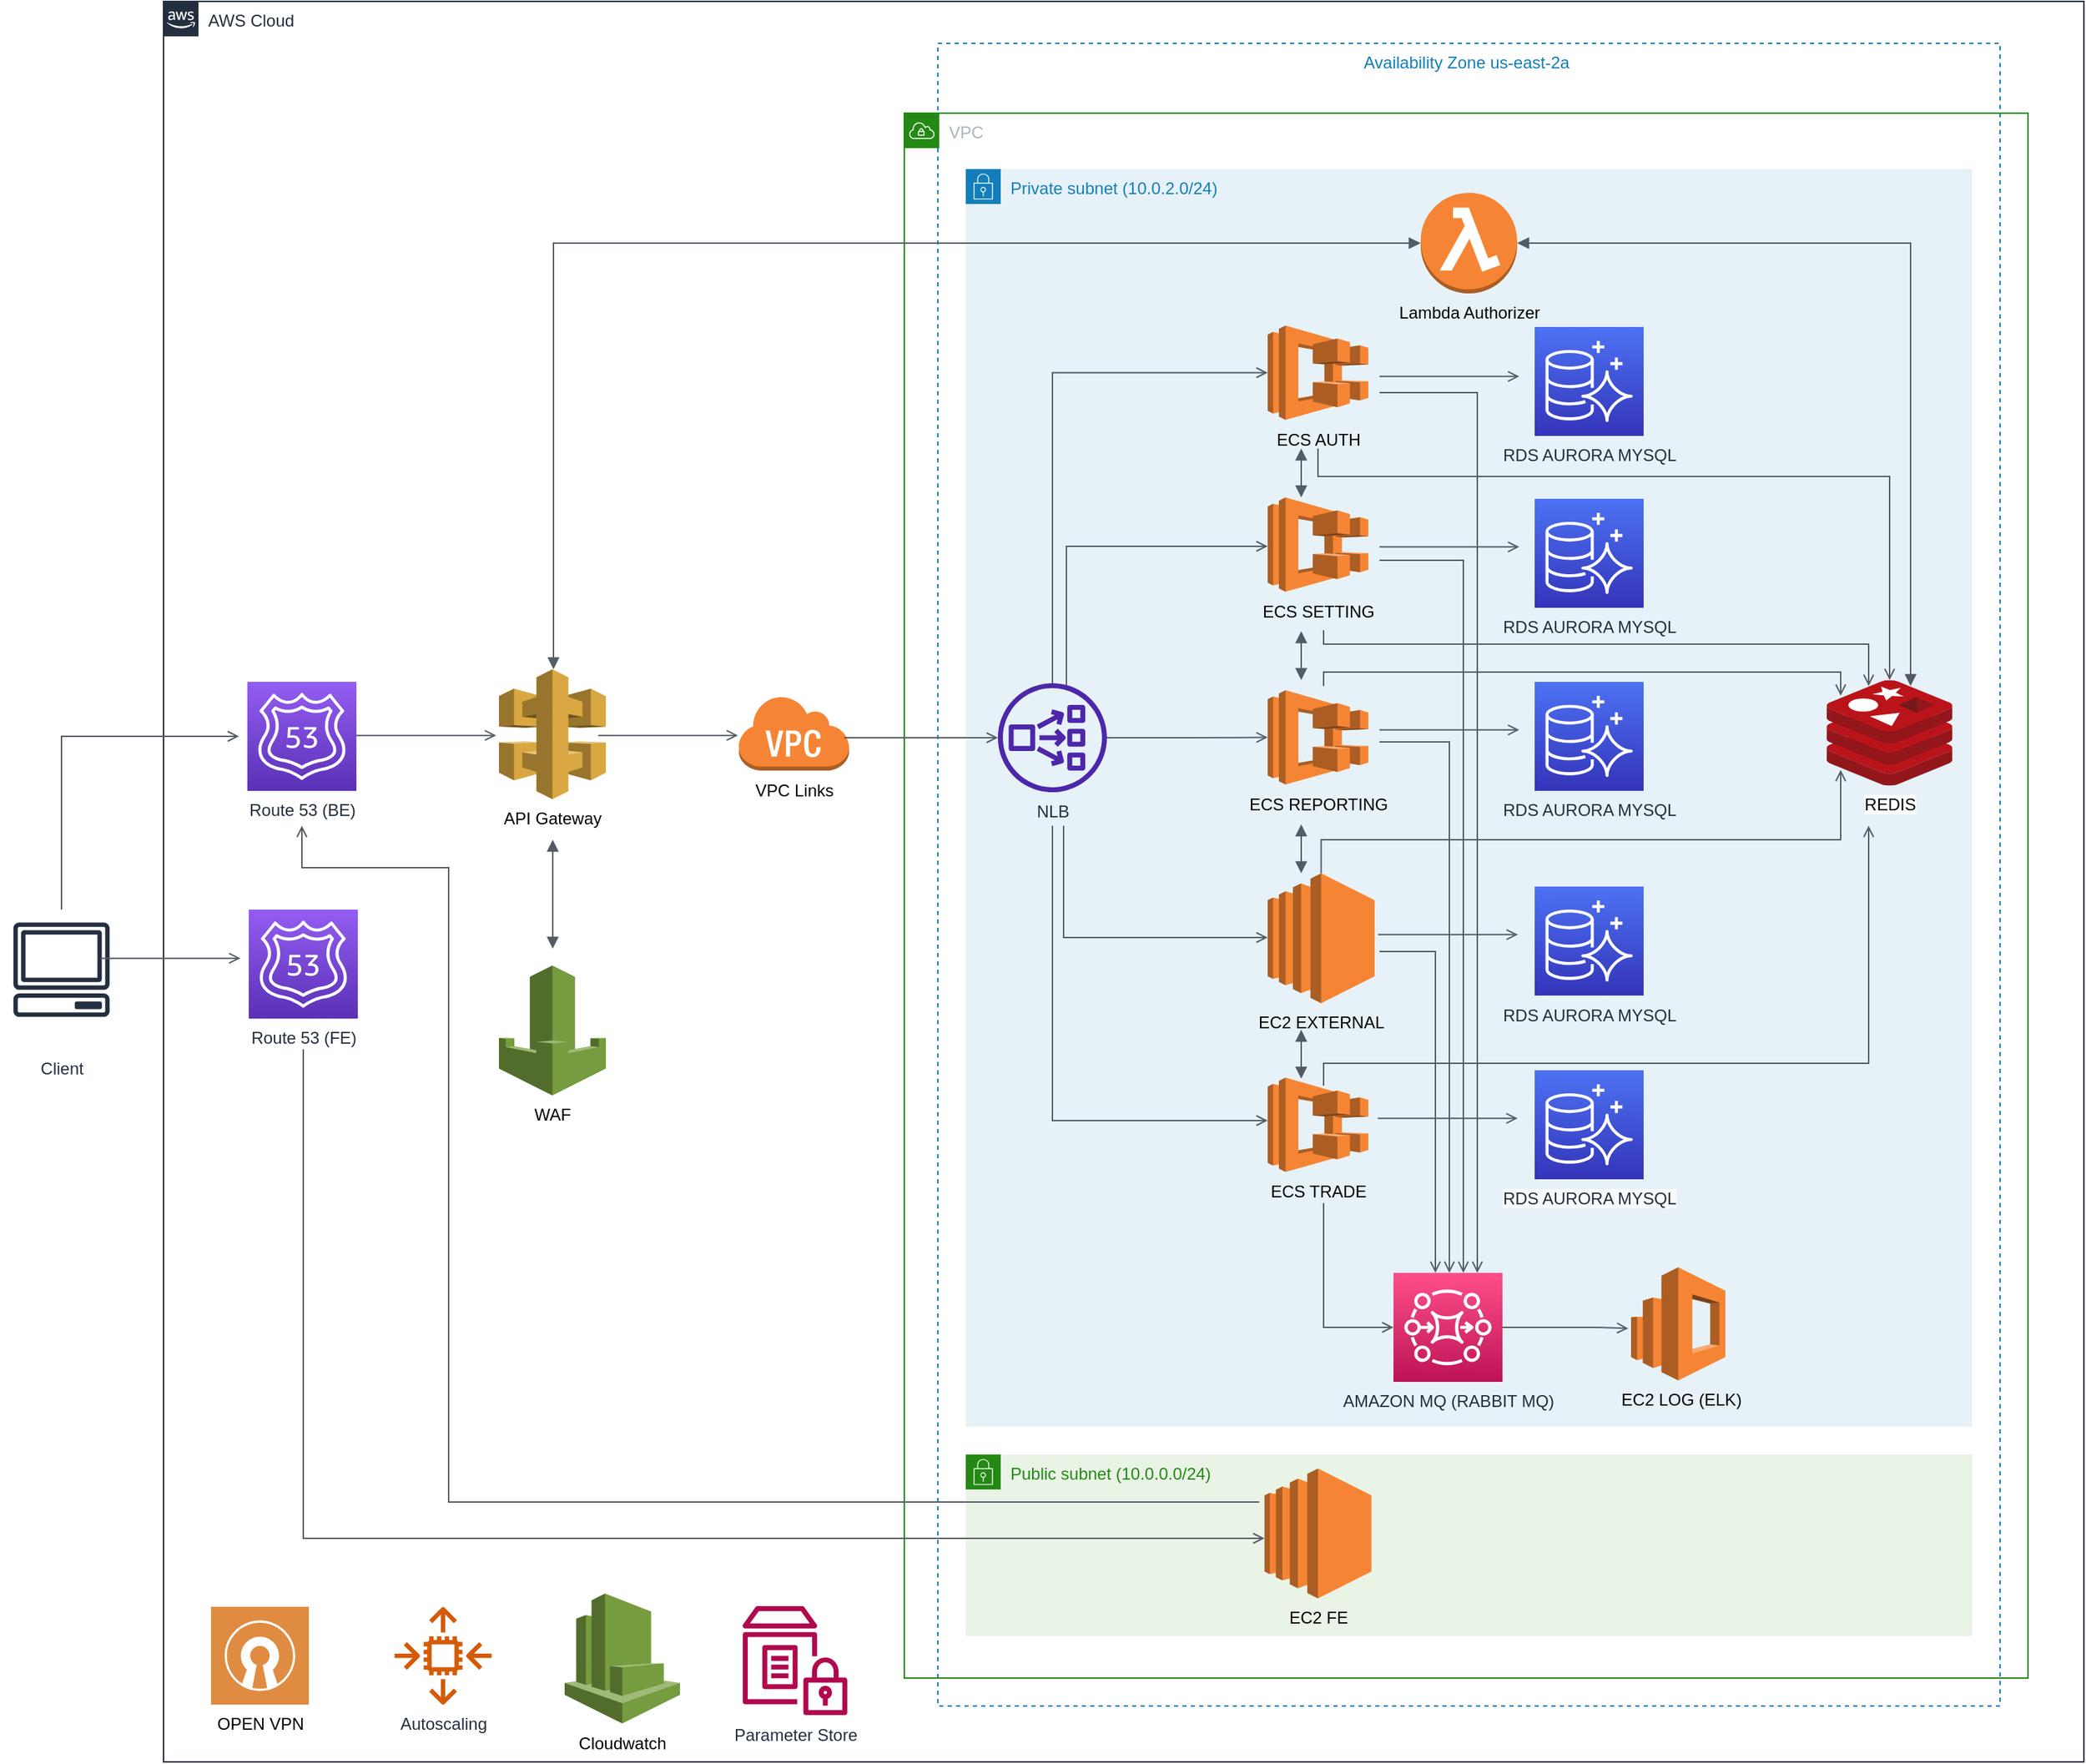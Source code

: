 <mxfile version="17.2.1" type="github">
  <diagram id="Ht1M8jgEwFfnCIfOTk4-" name="Page-1">
    <mxGraphModel dx="2156" dy="3870" grid="1" gridSize="10" guides="1" tooltips="1" connect="1" arrows="1" fold="1" page="1" pageScale="1" pageWidth="1169" pageHeight="827" math="0" shadow="0">
      <root>
        <mxCell id="0" />
        <mxCell id="1" parent="0" />
        <mxCell id="T25cMP_ZBBUylLUlMcw5-6" value="Availability Zone us-east-2a " style="fillColor=none;strokeColor=#147EBA;dashed=1;verticalAlign=top;fontStyle=0;fontColor=#147EBA;" parent="1" vertex="1">
          <mxGeometry x="1040" y="-2210" width="760" height="1190" as="geometry" />
        </mxCell>
        <mxCell id="1lzPC_dZs-HEh0alfxvO-8" value="&lt;br&gt;Client" style="sketch=0;outlineConnect=0;fontColor=#232F3E;gradientColor=none;strokeColor=#232F3E;fillColor=#ffffff;dashed=0;verticalLabelPosition=bottom;verticalAlign=top;align=center;html=1;fontSize=12;fontStyle=0;aspect=fixed;shape=mxgraph.aws4.resourceIcon;resIcon=mxgraph.aws4.client;" parent="1" vertex="1">
          <mxGeometry x="370" y="-1590" width="86" height="86" as="geometry" />
        </mxCell>
        <mxCell id="T25cMP_ZBBUylLUlMcw5-4" value="Public subnet (10.0.0.0/24)" style="points=[[0,0],[0.25,0],[0.5,0],[0.75,0],[1,0],[1,0.25],[1,0.5],[1,0.75],[1,1],[0.75,1],[0.5,1],[0.25,1],[0,1],[0,0.75],[0,0.5],[0,0.25]];outlineConnect=0;gradientColor=none;html=1;whiteSpace=wrap;fontSize=12;fontStyle=0;container=1;pointerEvents=0;collapsible=0;recursiveResize=0;shape=mxgraph.aws4.group;grIcon=mxgraph.aws4.group_security_group;grStroke=0;strokeColor=#248814;fillColor=#E9F3E6;verticalAlign=top;align=left;spacingLeft=30;fontColor=#248814;dashed=0;" parent="1" vertex="1">
          <mxGeometry x="1060" y="-1200" width="720" height="130" as="geometry" />
        </mxCell>
        <mxCell id="T25cMP_ZBBUylLUlMcw5-2" value="Private subnet (10.0.2.0/24)&amp;nbsp;" style="points=[[0,0],[0.25,0],[0.5,0],[0.75,0],[1,0],[1,0.25],[1,0.5],[1,0.75],[1,1],[0.75,1],[0.5,1],[0.25,1],[0,1],[0,0.75],[0,0.5],[0,0.25]];outlineConnect=0;gradientColor=none;html=1;whiteSpace=wrap;fontSize=12;fontStyle=0;container=1;pointerEvents=0;collapsible=0;recursiveResize=0;shape=mxgraph.aws4.group;grIcon=mxgraph.aws4.group_security_group;grStroke=0;strokeColor=#147EBA;fillColor=#E6F2F8;verticalAlign=top;align=left;spacingLeft=30;fontColor=#147EBA;dashed=0;" parent="1" vertex="1">
          <mxGeometry x="1060" y="-2120" width="720" height="900" as="geometry" />
        </mxCell>
        <mxCell id="fSQmG20cPZc-qUC-EQhL-11" value="VPC" style="points=[[0,0],[0.25,0],[0.5,0],[0.75,0],[1,0],[1,0.25],[1,0.5],[1,0.75],[1,1],[0.75,1],[0.5,1],[0.25,1],[0,1],[0,0.75],[0,0.5],[0,0.25]];outlineConnect=0;gradientColor=none;html=1;whiteSpace=wrap;fontSize=12;fontStyle=0;container=1;pointerEvents=0;collapsible=0;recursiveResize=0;shape=mxgraph.aws4.group;grIcon=mxgraph.aws4.group_vpc;strokeColor=#248814;fillColor=none;verticalAlign=top;align=left;spacingLeft=30;fontColor=#AAB7B8;dashed=0;" parent="1" vertex="1">
          <mxGeometry x="1016" y="-2160" width="804" height="1120" as="geometry" />
        </mxCell>
        <mxCell id="UEzPUAAOIrF-is8g5C7q-175" value="AWS Cloud" style="points=[[0,0],[0.25,0],[0.5,0],[0.75,0],[1,0],[1,0.25],[1,0.5],[1,0.75],[1,1],[0.75,1],[0.5,1],[0.25,1],[0,1],[0,0.75],[0,0.5],[0,0.25]];outlineConnect=0;gradientColor=none;html=1;whiteSpace=wrap;fontSize=12;fontStyle=0;shape=mxgraph.aws4.group;grIcon=mxgraph.aws4.group_aws_cloud_alt;strokeColor=#232F3E;fillColor=none;verticalAlign=top;align=left;spacingLeft=30;fontColor=#232F3E;dashed=0;labelBackgroundColor=#ffffff;container=0;pointerEvents=0;collapsible=0;recursiveResize=0;" parent="1" vertex="1">
          <mxGeometry x="486" y="-2240" width="1374" height="1260" as="geometry" />
        </mxCell>
        <mxCell id="PVY1I_6OClCvtc3Lmpgo-8" value="Route 53 (BE)" style="sketch=0;points=[[0,0,0],[0.25,0,0],[0.5,0,0],[0.75,0,0],[1,0,0],[0,1,0],[0.25,1,0],[0.5,1,0],[0.75,1,0],[1,1,0],[0,0.25,0],[0,0.5,0],[0,0.75,0],[1,0.25,0],[1,0.5,0],[1,0.75,0]];outlineConnect=0;fontColor=#232F3E;gradientColor=#945DF2;gradientDirection=north;fillColor=#5A30B5;strokeColor=#ffffff;dashed=0;verticalLabelPosition=bottom;verticalAlign=top;align=center;html=1;fontSize=12;fontStyle=0;aspect=fixed;shape=mxgraph.aws4.resourceIcon;resIcon=mxgraph.aws4.route_53;" parent="1" vertex="1">
          <mxGeometry x="546" y="-1753" width="78" height="78" as="geometry" />
        </mxCell>
        <mxCell id="PVY1I_6OClCvtc3Lmpgo-9" value="" style="edgeStyle=orthogonalEdgeStyle;html=1;endArrow=open;elbow=vertical;startArrow=none;endFill=0;strokeColor=#545B64;rounded=0;" parent="1" edge="1">
          <mxGeometry width="100" relative="1" as="geometry">
            <mxPoint x="624" y="-1714.67" as="sourcePoint" />
            <mxPoint x="724" y="-1714.67" as="targetPoint" />
          </mxGeometry>
        </mxCell>
        <mxCell id="PVY1I_6OClCvtc3Lmpgo-10" value="API Gateway" style="outlineConnect=0;dashed=0;verticalLabelPosition=bottom;verticalAlign=top;align=center;html=1;shape=mxgraph.aws3.api_gateway;fillColor=#D9A741;gradientColor=none;" parent="1" vertex="1">
          <mxGeometry x="726" y="-1762" width="76.5" height="93" as="geometry" />
        </mxCell>
        <mxCell id="PVY1I_6OClCvtc3Lmpgo-11" value="Lambda Authorizer" style="outlineConnect=0;dashed=0;verticalLabelPosition=bottom;verticalAlign=top;align=center;html=1;shape=mxgraph.aws3.lambda_function;fillColor=#F58534;gradientColor=none;" parent="1" vertex="1">
          <mxGeometry x="1385.5" y="-2103" width="69" height="72" as="geometry" />
        </mxCell>
        <mxCell id="PVY1I_6OClCvtc3Lmpgo-12" value="VPC Links" style="outlineConnect=0;dashed=0;verticalLabelPosition=bottom;verticalAlign=top;align=center;html=1;shape=mxgraph.aws3.virtual_private_cloud;fillColor=#F58534;gradientColor=none;" parent="1" vertex="1">
          <mxGeometry x="897" y="-1743.5" width="79.5" height="54" as="geometry" />
        </mxCell>
        <mxCell id="PVY1I_6OClCvtc3Lmpgo-13" value="" style="edgeStyle=orthogonalEdgeStyle;html=1;endArrow=open;elbow=vertical;startArrow=none;endFill=0;strokeColor=#545B64;rounded=0;" parent="1" edge="1">
          <mxGeometry width="100" relative="1" as="geometry">
            <mxPoint x="797" y="-1714.67" as="sourcePoint" />
            <mxPoint x="897" y="-1714.67" as="targetPoint" />
          </mxGeometry>
        </mxCell>
        <mxCell id="PVY1I_6OClCvtc3Lmpgo-16" value="ECS AUTH" style="outlineConnect=0;dashed=0;verticalLabelPosition=bottom;verticalAlign=top;align=center;html=1;shape=mxgraph.aws3.ecs;fillColor=#F58534;gradientColor=none;" parent="1" vertex="1">
          <mxGeometry x="1276" y="-2008" width="72" height="67.5" as="geometry" />
        </mxCell>
        <mxCell id="PVY1I_6OClCvtc3Lmpgo-20" value="" style="edgeStyle=orthogonalEdgeStyle;html=1;endArrow=block;elbow=vertical;startArrow=block;startFill=1;endFill=1;strokeColor=#545B64;rounded=0;" parent="1" target="PVY1I_6OClCvtc3Lmpgo-11" edge="1">
          <mxGeometry width="100" relative="1" as="geometry">
            <mxPoint x="765" y="-1762" as="sourcePoint" />
            <mxPoint x="765" y="-1840" as="targetPoint" />
            <Array as="points">
              <mxPoint x="765" y="-2067" />
            </Array>
          </mxGeometry>
        </mxCell>
        <mxCell id="PVY1I_6OClCvtc3Lmpgo-22" value="EC2 EXTERNAL" style="outlineConnect=0;dashed=0;verticalLabelPosition=bottom;verticalAlign=top;align=center;html=1;shape=mxgraph.aws3.ec2;fillColor=#F58534;gradientColor=none;" parent="1" vertex="1">
          <mxGeometry x="1276" y="-1616" width="76.5" height="93" as="geometry" />
        </mxCell>
        <mxCell id="PVY1I_6OClCvtc3Lmpgo-23" value="ECS TRADE" style="outlineConnect=0;dashed=0;verticalLabelPosition=bottom;verticalAlign=top;align=center;html=1;shape=mxgraph.aws3.ecs;fillColor=#F58534;gradientColor=none;" parent="1" vertex="1">
          <mxGeometry x="1276" y="-1469.75" width="72" height="67.5" as="geometry" />
        </mxCell>
        <mxCell id="PVY1I_6OClCvtc3Lmpgo-24" value="ECS SETTING" style="outlineConnect=0;dashed=0;verticalLabelPosition=bottom;verticalAlign=top;align=center;html=1;shape=mxgraph.aws3.ecs;fillColor=#F58534;gradientColor=none;" parent="1" vertex="1">
          <mxGeometry x="1276" y="-1885" width="72" height="67.5" as="geometry" />
        </mxCell>
        <mxCell id="PVY1I_6OClCvtc3Lmpgo-25" value="ECS REPORTING" style="outlineConnect=0;dashed=0;verticalLabelPosition=bottom;verticalAlign=top;align=center;html=1;shape=mxgraph.aws3.ecs;fillColor=#F58534;gradientColor=none;" parent="1" vertex="1">
          <mxGeometry x="1276" y="-1747" width="72" height="67.5" as="geometry" />
        </mxCell>
        <mxCell id="PVY1I_6OClCvtc3Lmpgo-28" value="NLB" style="sketch=0;outlineConnect=0;fontColor=#232F3E;gradientColor=none;fillColor=#4D27AA;strokeColor=none;dashed=0;verticalLabelPosition=bottom;verticalAlign=top;align=center;html=1;fontSize=12;fontStyle=0;aspect=fixed;pointerEvents=1;shape=mxgraph.aws4.network_load_balancer;" parent="1" vertex="1">
          <mxGeometry x="1083" y="-1752" width="78" height="78" as="geometry" />
        </mxCell>
        <mxCell id="PVY1I_6OClCvtc3Lmpgo-33" value="" style="edgeStyle=orthogonalEdgeStyle;html=1;endArrow=open;elbow=vertical;startArrow=none;endFill=0;strokeColor=#545B64;rounded=0;" parent="1" target="PVY1I_6OClCvtc3Lmpgo-28" edge="1">
          <mxGeometry width="100" relative="1" as="geometry">
            <mxPoint x="973" y="-1713" as="sourcePoint" />
            <mxPoint x="1093.0" y="-1918" as="targetPoint" />
            <Array as="points">
              <mxPoint x="973" y="-1713" />
            </Array>
          </mxGeometry>
        </mxCell>
        <mxCell id="PVY1I_6OClCvtc3Lmpgo-37" value="RDS AURORA MYSQL" style="sketch=0;points=[[0,0,0],[0.25,0,0],[0.5,0,0],[0.75,0,0],[1,0,0],[0,1,0],[0.25,1,0],[0.5,1,0],[0.75,1,0],[1,1,0],[0,0.25,0],[0,0.5,0],[0,0.75,0],[1,0.25,0],[1,0.5,0],[1,0.75,0]];outlineConnect=0;fontColor=#232F3E;gradientColor=#4D72F3;gradientDirection=north;fillColor=#3334B9;strokeColor=#ffffff;dashed=0;verticalLabelPosition=bottom;verticalAlign=top;align=center;html=1;fontSize=12;fontStyle=0;aspect=fixed;shape=mxgraph.aws4.resourceIcon;resIcon=mxgraph.aws4.aurora;" parent="1" vertex="1">
          <mxGeometry x="1467" y="-2007" width="78" height="78" as="geometry" />
        </mxCell>
        <mxCell id="PVY1I_6OClCvtc3Lmpgo-38" value="RDS AURORA MYSQL" style="sketch=0;points=[[0,0,0],[0.25,0,0],[0.5,0,0],[0.75,0,0],[1,0,0],[0,1,0],[0.25,1,0],[0.5,1,0],[0.75,1,0],[1,1,0],[0,0.25,0],[0,0.5,0],[0,0.75,0],[1,0.25,0],[1,0.5,0],[1,0.75,0]];outlineConnect=0;fontColor=#232F3E;gradientColor=#4D72F3;gradientDirection=north;fillColor=#3334B9;strokeColor=#ffffff;dashed=0;verticalLabelPosition=bottom;verticalAlign=top;align=center;html=1;fontSize=12;fontStyle=0;aspect=fixed;shape=mxgraph.aws4.resourceIcon;resIcon=mxgraph.aws4.aurora;" parent="1" vertex="1">
          <mxGeometry x="1467" y="-1753" width="78" height="78" as="geometry" />
        </mxCell>
        <mxCell id="PVY1I_6OClCvtc3Lmpgo-39" value="RDS AURORA MYSQL" style="sketch=0;points=[[0,0,0],[0.25,0,0],[0.5,0,0],[0.75,0,0],[1,0,0],[0,1,0],[0.25,1,0],[0.5,1,0],[0.75,1,0],[1,1,0],[0,0.25,0],[0,0.5,0],[0,0.75,0],[1,0.25,0],[1,0.5,0],[1,0.75,0]];outlineConnect=0;fontColor=#232F3E;gradientColor=#4D72F3;gradientDirection=north;fillColor=#3334B9;strokeColor=#ffffff;dashed=0;verticalLabelPosition=bottom;verticalAlign=top;align=center;html=1;fontSize=12;fontStyle=0;aspect=fixed;shape=mxgraph.aws4.resourceIcon;resIcon=mxgraph.aws4.aurora;" parent="1" vertex="1">
          <mxGeometry x="1467" y="-1884" width="78" height="78" as="geometry" />
        </mxCell>
        <mxCell id="PVY1I_6OClCvtc3Lmpgo-40" value="&lt;meta charset=&quot;utf-8&quot;&gt;&lt;span style=&quot;color: rgb(35, 47, 62); font-family: helvetica; font-size: 12px; font-style: normal; font-weight: 400; letter-spacing: normal; text-align: center; text-indent: 0px; text-transform: none; word-spacing: 0px; background-color: rgb(248, 249, 250); display: inline; float: none;&quot;&gt;RDS AURORA MYSQL&lt;/span&gt;" style="sketch=0;points=[[0,0,0],[0.25,0,0],[0.5,0,0],[0.75,0,0],[1,0,0],[0,1,0],[0.25,1,0],[0.5,1,0],[0.75,1,0],[1,1,0],[0,0.25,0],[0,0.5,0],[0,0.75,0],[1,0.25,0],[1,0.5,0],[1,0.75,0]];outlineConnect=0;fontColor=#232F3E;gradientColor=#4D72F3;gradientDirection=north;fillColor=#3334B9;strokeColor=#ffffff;dashed=0;verticalLabelPosition=bottom;verticalAlign=top;align=center;html=1;fontSize=12;fontStyle=0;aspect=fixed;shape=mxgraph.aws4.resourceIcon;resIcon=mxgraph.aws4.aurora;" parent="1" vertex="1">
          <mxGeometry x="1467" y="-1475" width="78" height="78" as="geometry" />
        </mxCell>
        <mxCell id="PVY1I_6OClCvtc3Lmpgo-41" value="RDS AURORA MYSQL" style="sketch=0;points=[[0,0,0],[0.25,0,0],[0.5,0,0],[0.75,0,0],[1,0,0],[0,1,0],[0.25,1,0],[0.5,1,0],[0.75,1,0],[1,1,0],[0,0.25,0],[0,0.5,0],[0,0.75,0],[1,0.25,0],[1,0.5,0],[1,0.75,0]];outlineConnect=0;fontColor=#232F3E;gradientColor=#4D72F3;gradientDirection=north;fillColor=#3334B9;strokeColor=#ffffff;dashed=0;verticalLabelPosition=bottom;verticalAlign=top;align=center;html=1;fontSize=12;fontStyle=0;aspect=fixed;shape=mxgraph.aws4.resourceIcon;resIcon=mxgraph.aws4.aurora;" parent="1" vertex="1">
          <mxGeometry x="1467" y="-1606.5" width="78" height="78" as="geometry" />
        </mxCell>
        <mxCell id="PVY1I_6OClCvtc3Lmpgo-47" value="" style="edgeStyle=orthogonalEdgeStyle;html=1;endArrow=open;elbow=vertical;startArrow=none;endFill=0;strokeColor=#545B64;rounded=0;" parent="1" source="PVY1I_6OClCvtc3Lmpgo-28" target="PVY1I_6OClCvtc3Lmpgo-25" edge="1">
          <mxGeometry width="100" relative="1" as="geometry">
            <mxPoint x="1176" y="-1714.71" as="sourcePoint" />
            <mxPoint x="1276" y="-1714.71" as="targetPoint" />
            <Array as="points" />
          </mxGeometry>
        </mxCell>
        <mxCell id="PVY1I_6OClCvtc3Lmpgo-48" value="" style="edgeStyle=orthogonalEdgeStyle;html=1;endArrow=open;elbow=vertical;startArrow=none;endFill=0;strokeColor=#545B64;rounded=0;" parent="1" target="PVY1I_6OClCvtc3Lmpgo-22" edge="1">
          <mxGeometry width="100" relative="1" as="geometry">
            <mxPoint x="1130" y="-1650" as="sourcePoint" />
            <mxPoint x="1270" y="-1570" as="targetPoint" />
            <Array as="points">
              <mxPoint x="1130" y="-1570" />
            </Array>
          </mxGeometry>
        </mxCell>
        <mxCell id="PVY1I_6OClCvtc3Lmpgo-49" value="" style="edgeStyle=orthogonalEdgeStyle;html=1;endArrow=open;elbow=vertical;startArrow=none;endFill=0;strokeColor=#545B64;rounded=0;" parent="1" edge="1">
          <mxGeometry width="100" relative="1" as="geometry">
            <mxPoint x="1122" y="-1650" as="sourcePoint" />
            <mxPoint x="1276" y="-1439" as="targetPoint" />
            <Array as="points">
              <mxPoint x="1122" y="-1439" />
            </Array>
          </mxGeometry>
        </mxCell>
        <mxCell id="PVY1I_6OClCvtc3Lmpgo-51" value="" style="edgeStyle=orthogonalEdgeStyle;html=1;endArrow=open;elbow=vertical;startArrow=none;endFill=0;strokeColor=#545B64;rounded=0;" parent="1" edge="1">
          <mxGeometry width="100" relative="1" as="geometry">
            <mxPoint x="1356" y="-1971.59" as="sourcePoint" />
            <mxPoint x="1456" y="-1971.59" as="targetPoint" />
          </mxGeometry>
        </mxCell>
        <mxCell id="PVY1I_6OClCvtc3Lmpgo-52" value="" style="edgeStyle=orthogonalEdgeStyle;html=1;endArrow=open;elbow=vertical;startArrow=none;endFill=0;strokeColor=#545B64;rounded=0;" parent="1" edge="1">
          <mxGeometry width="100" relative="1" as="geometry">
            <mxPoint x="1356" y="-1849.59" as="sourcePoint" />
            <mxPoint x="1456" y="-1849.59" as="targetPoint" />
          </mxGeometry>
        </mxCell>
        <mxCell id="PVY1I_6OClCvtc3Lmpgo-53" value="" style="edgeStyle=orthogonalEdgeStyle;html=1;endArrow=open;elbow=vertical;startArrow=none;endFill=0;strokeColor=#545B64;rounded=0;" parent="1" edge="1">
          <mxGeometry width="100" relative="1" as="geometry">
            <mxPoint x="1356" y="-1718.59" as="sourcePoint" />
            <mxPoint x="1456" y="-1718.59" as="targetPoint" />
          </mxGeometry>
        </mxCell>
        <mxCell id="PVY1I_6OClCvtc3Lmpgo-54" value="" style="edgeStyle=orthogonalEdgeStyle;html=1;endArrow=open;elbow=vertical;startArrow=none;endFill=0;strokeColor=#545B64;rounded=0;" parent="1" edge="1">
          <mxGeometry width="100" relative="1" as="geometry">
            <mxPoint x="1355" y="-1572.09" as="sourcePoint" />
            <mxPoint x="1455" y="-1572.09" as="targetPoint" />
          </mxGeometry>
        </mxCell>
        <mxCell id="PVY1I_6OClCvtc3Lmpgo-55" value="" style="edgeStyle=orthogonalEdgeStyle;html=1;endArrow=open;elbow=vertical;startArrow=none;endFill=0;strokeColor=#545B64;rounded=0;" parent="1" edge="1">
          <mxGeometry width="100" relative="1" as="geometry">
            <mxPoint x="1354.8" y="-1440.59" as="sourcePoint" />
            <mxPoint x="1454.8" y="-1440.59" as="targetPoint" />
          </mxGeometry>
        </mxCell>
        <mxCell id="PVY1I_6OClCvtc3Lmpgo-57" value="REDIS" style="sketch=0;aspect=fixed;html=1;points=[];align=center;image;fontSize=12;image=img/lib/mscae/Cache_Redis_Product.svg;" parent="1" vertex="1">
          <mxGeometry x="1676" y="-1754.25" width="89.88" height="75.5" as="geometry" />
        </mxCell>
        <mxCell id="PVY1I_6OClCvtc3Lmpgo-58" value="" style="edgeStyle=orthogonalEdgeStyle;html=1;endArrow=open;elbow=vertical;startArrow=none;endFill=0;strokeColor=#545B64;rounded=0;" parent="1" target="PVY1I_6OClCvtc3Lmpgo-57" edge="1">
          <mxGeometry width="100" relative="1" as="geometry">
            <mxPoint x="1312" y="-1920" as="sourcePoint" />
            <mxPoint x="1467" y="-2000.0" as="targetPoint" />
            <Array as="points">
              <mxPoint x="1312" y="-1900" />
              <mxPoint x="1721" y="-1900" />
            </Array>
          </mxGeometry>
        </mxCell>
        <mxCell id="PVY1I_6OClCvtc3Lmpgo-60" value="" style="edgeStyle=orthogonalEdgeStyle;html=1;endArrow=block;elbow=vertical;startArrow=block;startFill=1;endFill=1;strokeColor=#545B64;rounded=0;" parent="1" source="PVY1I_6OClCvtc3Lmpgo-11" edge="1">
          <mxGeometry width="100" relative="1" as="geometry">
            <mxPoint x="765.48" y="-1944.5" as="sourcePoint" />
            <mxPoint x="1736" y="-1750" as="targetPoint" />
            <Array as="points">
              <mxPoint x="1736" y="-2067" />
            </Array>
          </mxGeometry>
        </mxCell>
        <mxCell id="PVY1I_6OClCvtc3Lmpgo-61" value="" style="edgeStyle=orthogonalEdgeStyle;html=1;endArrow=open;elbow=vertical;startArrow=none;endFill=0;strokeColor=#545B64;rounded=0;" parent="1" edge="1">
          <mxGeometry width="100" relative="1" as="geometry">
            <mxPoint x="1316" y="-1790" as="sourcePoint" />
            <mxPoint x="1706" y="-1750" as="targetPoint" />
            <Array as="points">
              <mxPoint x="1316" y="-1780" />
              <mxPoint x="1706" y="-1780" />
            </Array>
          </mxGeometry>
        </mxCell>
        <mxCell id="PVY1I_6OClCvtc3Lmpgo-62" value="" style="edgeStyle=orthogonalEdgeStyle;html=1;endArrow=open;elbow=vertical;startArrow=none;endFill=0;strokeColor=#545B64;rounded=0;" parent="1" edge="1">
          <mxGeometry width="100" relative="1" as="geometry">
            <mxPoint x="1316" y="-1750" as="sourcePoint" />
            <mxPoint x="1686" y="-1743" as="targetPoint" />
            <Array as="points">
              <mxPoint x="1316" y="-1760" />
              <mxPoint x="1686" y="-1760" />
            </Array>
          </mxGeometry>
        </mxCell>
        <mxCell id="PVY1I_6OClCvtc3Lmpgo-65" value="" style="edgeStyle=orthogonalEdgeStyle;html=1;endArrow=open;elbow=vertical;startArrow=none;endFill=0;strokeColor=#545B64;rounded=0;" parent="1" source="PVY1I_6OClCvtc3Lmpgo-22" edge="1">
          <mxGeometry width="100" relative="1" as="geometry">
            <mxPoint x="1321" y="-1733.5" as="sourcePoint" />
            <mxPoint x="1686" y="-1690" as="targetPoint" />
            <Array as="points">
              <mxPoint x="1314" y="-1640" />
              <mxPoint x="1686" y="-1640" />
            </Array>
          </mxGeometry>
        </mxCell>
        <mxCell id="PVY1I_6OClCvtc3Lmpgo-66" value="" style="edgeStyle=orthogonalEdgeStyle;html=1;endArrow=open;elbow=vertical;startArrow=none;endFill=0;strokeColor=#545B64;rounded=0;" parent="1" edge="1">
          <mxGeometry width="100" relative="1" as="geometry">
            <mxPoint x="1316" y="-1464" as="sourcePoint" />
            <mxPoint x="1706" y="-1650" as="targetPoint" />
            <Array as="points">
              <mxPoint x="1316" y="-1464" />
              <mxPoint x="1316" y="-1480" />
              <mxPoint x="1706" y="-1480" />
            </Array>
          </mxGeometry>
        </mxCell>
        <mxCell id="fSQmG20cPZc-qUC-EQhL-1" value="AMAZON MQ (RABBIT MQ)" style="sketch=0;points=[[0,0,0],[0.25,0,0],[0.5,0,0],[0.75,0,0],[1,0,0],[0,1,0],[0.25,1,0],[0.5,1,0],[0.75,1,0],[1,1,0],[0,0.25,0],[0,0.5,0],[0,0.75,0],[1,0.25,0],[1,0.5,0],[1,0.75,0]];outlineConnect=0;fontColor=#232F3E;gradientColor=#FF4F8B;gradientDirection=north;fillColor=#BC1356;strokeColor=#ffffff;dashed=0;verticalLabelPosition=bottom;verticalAlign=top;align=center;html=1;fontSize=12;fontStyle=0;aspect=fixed;shape=mxgraph.aws4.resourceIcon;resIcon=mxgraph.aws4.mq;" parent="1" vertex="1">
          <mxGeometry x="1366" y="-1330" width="78" height="78" as="geometry" />
        </mxCell>
        <mxCell id="fSQmG20cPZc-qUC-EQhL-4" value="" style="edgeStyle=orthogonalEdgeStyle;html=1;endArrow=open;elbow=vertical;startArrow=none;endFill=0;strokeColor=#545B64;rounded=0;" parent="1" target="fSQmG20cPZc-qUC-EQhL-1" edge="1">
          <mxGeometry width="100" relative="1" as="geometry">
            <mxPoint x="1316" y="-1380" as="sourcePoint" />
            <mxPoint x="1406.0" y="-1370.0" as="targetPoint" />
            <Array as="points">
              <mxPoint x="1316" y="-1380" />
              <mxPoint x="1316" y="-1291" />
            </Array>
          </mxGeometry>
        </mxCell>
        <mxCell id="fSQmG20cPZc-qUC-EQhL-7" value="" style="edgeStyle=orthogonalEdgeStyle;html=1;endArrow=open;elbow=vertical;startArrow=none;endFill=0;strokeColor=#545B64;rounded=0;" parent="1" target="fSQmG20cPZc-qUC-EQhL-1" edge="1">
          <mxGeometry width="100" relative="1" as="geometry">
            <mxPoint x="1356" y="-1560" as="sourcePoint" />
            <mxPoint x="1430" y="-1470.966" as="targetPoint" />
            <Array as="points">
              <mxPoint x="1396" y="-1560" />
            </Array>
          </mxGeometry>
        </mxCell>
        <mxCell id="fSQmG20cPZc-qUC-EQhL-8" value="" style="edgeStyle=orthogonalEdgeStyle;html=1;endArrow=open;elbow=vertical;startArrow=none;endFill=0;strokeColor=#545B64;rounded=0;" parent="1" edge="1">
          <mxGeometry width="100" relative="1" as="geometry">
            <mxPoint x="1356" y="-1710" as="sourcePoint" />
            <mxPoint x="1406" y="-1330" as="targetPoint" />
            <Array as="points">
              <mxPoint x="1406" y="-1710" />
            </Array>
          </mxGeometry>
        </mxCell>
        <mxCell id="fSQmG20cPZc-qUC-EQhL-9" value="" style="edgeStyle=orthogonalEdgeStyle;html=1;endArrow=open;elbow=vertical;startArrow=none;endFill=0;strokeColor=#545B64;rounded=0;" parent="1" edge="1">
          <mxGeometry width="100" relative="1" as="geometry">
            <mxPoint x="1356" y="-1840" as="sourcePoint" />
            <mxPoint x="1416" y="-1330" as="targetPoint" />
            <Array as="points">
              <mxPoint x="1416" y="-1840" />
            </Array>
          </mxGeometry>
        </mxCell>
        <mxCell id="fSQmG20cPZc-qUC-EQhL-10" value="" style="edgeStyle=orthogonalEdgeStyle;html=1;endArrow=open;elbow=vertical;startArrow=none;endFill=0;strokeColor=#545B64;rounded=0;" parent="1" edge="1">
          <mxGeometry width="100" relative="1" as="geometry">
            <mxPoint x="1356" y="-1960" as="sourcePoint" />
            <mxPoint x="1426" y="-1330" as="targetPoint" />
            <Array as="points">
              <mxPoint x="1426" y="-1960" />
            </Array>
          </mxGeometry>
        </mxCell>
        <mxCell id="fSQmG20cPZc-qUC-EQhL-13" value="WAF" style="outlineConnect=0;dashed=0;verticalLabelPosition=bottom;verticalAlign=top;align=center;html=1;shape=mxgraph.aws3.waf;fillColor=#759C3E;gradientColor=none;" parent="1" vertex="1">
          <mxGeometry x="726" y="-1550" width="76.5" height="93" as="geometry" />
        </mxCell>
        <mxCell id="fSQmG20cPZc-qUC-EQhL-14" value="" style="edgeStyle=orthogonalEdgeStyle;html=1;endArrow=block;elbow=vertical;startArrow=block;startFill=1;endFill=1;strokeColor=#545B64;rounded=0;" parent="1" edge="1">
          <mxGeometry width="100" relative="1" as="geometry">
            <mxPoint x="764.48" y="-1562.0" as="sourcePoint" />
            <mxPoint x="764.48" y="-1640" as="targetPoint" />
            <Array as="points">
              <mxPoint x="764.48" y="-1562" />
            </Array>
          </mxGeometry>
        </mxCell>
        <mxCell id="KePBYywT6GqdvjMm9iP1-5" value="" style="edgeStyle=orthogonalEdgeStyle;html=1;endArrow=open;elbow=vertical;startArrow=none;endFill=0;strokeColor=#545B64;rounded=0;entryX=0;entryY=0.5;entryDx=0;entryDy=0;entryPerimeter=0;" parent="1" source="PVY1I_6OClCvtc3Lmpgo-28" target="PVY1I_6OClCvtc3Lmpgo-16" edge="1">
          <mxGeometry width="100" relative="1" as="geometry">
            <mxPoint x="1120" y="-1790.0" as="sourcePoint" />
            <mxPoint x="1220" y="-1790.0" as="targetPoint" />
            <Array as="points">
              <mxPoint x="1122" y="-1974" />
            </Array>
          </mxGeometry>
        </mxCell>
        <mxCell id="KePBYywT6GqdvjMm9iP1-6" value="" style="edgeStyle=orthogonalEdgeStyle;html=1;endArrow=open;elbow=vertical;startArrow=none;endFill=0;strokeColor=#545B64;rounded=0;" parent="1" target="PVY1I_6OClCvtc3Lmpgo-24" edge="1">
          <mxGeometry width="100" relative="1" as="geometry">
            <mxPoint x="1132" y="-1750" as="sourcePoint" />
            <mxPoint x="1270" y="-1850" as="targetPoint" />
            <Array as="points">
              <mxPoint x="1132" y="-1850" />
            </Array>
          </mxGeometry>
        </mxCell>
        <mxCell id="KePBYywT6GqdvjMm9iP1-10" value="" style="edgeStyle=orthogonalEdgeStyle;html=1;endArrow=open;elbow=vertical;startArrow=none;endFill=0;strokeColor=#545B64;rounded=0;exitX=1;exitY=0.5;exitDx=0;exitDy=0;exitPerimeter=0;" parent="1" source="fSQmG20cPZc-qUC-EQhL-1" edge="1">
          <mxGeometry width="100" relative="1" as="geometry">
            <mxPoint x="1450" y="-1290.33" as="sourcePoint" />
            <mxPoint x="1534" y="-1290.267" as="targetPoint" />
            <Array as="points">
              <mxPoint x="1510" y="-1290" />
            </Array>
          </mxGeometry>
        </mxCell>
        <mxCell id="1lzPC_dZs-HEh0alfxvO-3" value="&lt;span style=&quot;white-space: pre&quot;&gt; &lt;/span&gt;EC2 LOG (ELK)" style="outlineConnect=0;dashed=0;verticalLabelPosition=bottom;verticalAlign=top;align=center;html=1;shape=mxgraph.aws3.elasticsearch_service;fillColor=#F58534;gradientColor=none;" parent="1" vertex="1">
          <mxGeometry x="1536" y="-1334" width="67.5" height="81" as="geometry" />
        </mxCell>
        <mxCell id="1lzPC_dZs-HEh0alfxvO-4" value="EC2 FE" style="outlineConnect=0;dashed=0;verticalLabelPosition=bottom;verticalAlign=top;align=center;html=1;shape=mxgraph.aws3.ec2;fillColor=#F58534;gradientColor=none;" parent="1" vertex="1">
          <mxGeometry x="1273.75" y="-1190" width="76.5" height="93" as="geometry" />
        </mxCell>
        <mxCell id="1lzPC_dZs-HEh0alfxvO-5" value="Route 53 (FE)" style="sketch=0;points=[[0,0,0],[0.25,0,0],[0.5,0,0],[0.75,0,0],[1,0,0],[0,1,0],[0.25,1,0],[0.5,1,0],[0.75,1,0],[1,1,0],[0,0.25,0],[0,0.5,0],[0,0.75,0],[1,0.25,0],[1,0.5,0],[1,0.75,0]];outlineConnect=0;fontColor=#232F3E;gradientColor=#945DF2;gradientDirection=north;fillColor=#5A30B5;strokeColor=#ffffff;dashed=0;verticalLabelPosition=bottom;verticalAlign=top;align=center;html=1;fontSize=12;fontStyle=0;aspect=fixed;shape=mxgraph.aws4.resourceIcon;resIcon=mxgraph.aws4.route_53;" parent="1" vertex="1">
          <mxGeometry x="547" y="-1590" width="78" height="78" as="geometry" />
        </mxCell>
        <mxCell id="1lzPC_dZs-HEh0alfxvO-7" value="" style="edgeStyle=orthogonalEdgeStyle;html=1;endArrow=open;elbow=vertical;startArrow=none;endFill=0;strokeColor=#545B64;rounded=0;" parent="1" edge="1">
          <mxGeometry width="100" relative="1" as="geometry">
            <mxPoint x="441" y="-1555.17" as="sourcePoint" />
            <mxPoint x="541" y="-1555.17" as="targetPoint" />
          </mxGeometry>
        </mxCell>
        <mxCell id="1lzPC_dZs-HEh0alfxvO-9" value="" style="edgeStyle=orthogonalEdgeStyle;html=1;endArrow=open;elbow=vertical;startArrow=none;endFill=0;strokeColor=#545B64;rounded=0;" parent="1" target="1lzPC_dZs-HEh0alfxvO-4" edge="1">
          <mxGeometry width="100" relative="1" as="geometry">
            <mxPoint x="586" y="-1490" as="sourcePoint" />
            <mxPoint x="680" y="-1406.25" as="targetPoint" />
            <Array as="points">
              <mxPoint x="586" y="-1140" />
            </Array>
          </mxGeometry>
        </mxCell>
        <mxCell id="1lzPC_dZs-HEh0alfxvO-11" value="" style="edgeStyle=orthogonalEdgeStyle;html=1;endArrow=open;elbow=vertical;startArrow=none;endFill=0;strokeColor=#545B64;rounded=0;" parent="1" source="1lzPC_dZs-HEh0alfxvO-8" edge="1">
          <mxGeometry width="100" relative="1" as="geometry">
            <mxPoint x="446" y="-1713.77" as="sourcePoint" />
            <mxPoint x="540" y="-1714" as="targetPoint" />
            <Array as="points">
              <mxPoint x="413" y="-1714" />
            </Array>
          </mxGeometry>
        </mxCell>
        <mxCell id="1lzPC_dZs-HEh0alfxvO-12" value="" style="edgeStyle=orthogonalEdgeStyle;html=1;endArrow=open;elbow=vertical;startArrow=none;endFill=0;strokeColor=#545B64;rounded=0;" parent="1" edge="1">
          <mxGeometry width="100" relative="1" as="geometry">
            <mxPoint x="1270" y="-1166" as="sourcePoint" />
            <mxPoint x="585" y="-1650" as="targetPoint" />
            <Array as="points">
              <mxPoint x="690" y="-1166" />
              <mxPoint x="690" y="-1620" />
              <mxPoint x="585" y="-1620" />
            </Array>
          </mxGeometry>
        </mxCell>
        <mxCell id="T25cMP_ZBBUylLUlMcw5-7" value="" style="edgeStyle=orthogonalEdgeStyle;html=1;endArrow=block;elbow=vertical;startArrow=block;startFill=1;endFill=1;strokeColor=#545B64;rounded=0;" parent="1" source="PVY1I_6OClCvtc3Lmpgo-24" edge="1">
          <mxGeometry width="100" relative="1" as="geometry">
            <mxPoint x="1300" y="-1850" as="sourcePoint" />
            <mxPoint x="1300" y="-1920" as="targetPoint" />
            <Array as="points">
              <mxPoint x="1300" y="-1890" />
              <mxPoint x="1300" y="-1890" />
            </Array>
          </mxGeometry>
        </mxCell>
        <mxCell id="T25cMP_ZBBUylLUlMcw5-8" value="" style="edgeStyle=orthogonalEdgeStyle;html=1;endArrow=block;elbow=vertical;startArrow=block;startFill=1;endFill=1;strokeColor=#545B64;rounded=0;" parent="1" edge="1">
          <mxGeometry width="100" relative="1" as="geometry">
            <mxPoint x="1300" y="-1754.25" as="sourcePoint" />
            <mxPoint x="1300" y="-1789.25" as="targetPoint" />
            <Array as="points">
              <mxPoint x="1300" y="-1759.25" />
              <mxPoint x="1300" y="-1759.25" />
            </Array>
          </mxGeometry>
        </mxCell>
        <mxCell id="T25cMP_ZBBUylLUlMcw5-9" value="" style="edgeStyle=orthogonalEdgeStyle;html=1;endArrow=block;elbow=vertical;startArrow=block;startFill=1;endFill=1;strokeColor=#545B64;rounded=0;" parent="1" edge="1">
          <mxGeometry width="100" relative="1" as="geometry">
            <mxPoint x="1300" y="-1616" as="sourcePoint" />
            <mxPoint x="1300" y="-1651" as="targetPoint" />
            <Array as="points">
              <mxPoint x="1300" y="-1621" />
              <mxPoint x="1300" y="-1621" />
            </Array>
          </mxGeometry>
        </mxCell>
        <mxCell id="T25cMP_ZBBUylLUlMcw5-10" value="" style="edgeStyle=orthogonalEdgeStyle;html=1;endArrow=block;elbow=vertical;startArrow=block;startFill=1;endFill=1;strokeColor=#545B64;rounded=0;" parent="1" edge="1">
          <mxGeometry width="100" relative="1" as="geometry">
            <mxPoint x="1300" y="-1469" as="sourcePoint" />
            <mxPoint x="1300" y="-1504" as="targetPoint" />
            <Array as="points">
              <mxPoint x="1300" y="-1474" />
              <mxPoint x="1300" y="-1474" />
            </Array>
          </mxGeometry>
        </mxCell>
        <mxCell id="4GU3wZT87oxAKfqsUd4m-1" value="OPEN VPN" style="sketch=0;pointerEvents=1;shadow=0;dashed=0;html=1;strokeColor=none;fillColor=#DF8C42;labelPosition=center;verticalLabelPosition=bottom;verticalAlign=top;align=center;outlineConnect=0;shape=mxgraph.veeam2.open_vpn;" vertex="1" parent="1">
          <mxGeometry x="520" y="-1091" width="70" height="70" as="geometry" />
        </mxCell>
        <mxCell id="4GU3wZT87oxAKfqsUd4m-2" value="Autoscaling" style="sketch=0;outlineConnect=0;fontColor=#232F3E;gradientColor=none;fillColor=#D45B07;strokeColor=none;dashed=0;verticalLabelPosition=bottom;verticalAlign=top;align=center;html=1;fontSize=12;fontStyle=0;aspect=fixed;pointerEvents=1;shape=mxgraph.aws4.auto_scaling2;" vertex="1" parent="1">
          <mxGeometry x="651" y="-1091" width="70" height="70" as="geometry" />
        </mxCell>
        <mxCell id="4GU3wZT87oxAKfqsUd4m-4" value="Cloudwatch" style="outlineConnect=0;dashed=0;verticalLabelPosition=bottom;verticalAlign=top;align=center;html=1;shape=mxgraph.aws3.cloudwatch;fillColor=#759C3E;gradientColor=none;" vertex="1" parent="1">
          <mxGeometry x="773" y="-1100.5" width="82.5" height="93" as="geometry" />
        </mxCell>
        <mxCell id="4GU3wZT87oxAKfqsUd4m-5" value="Parameter Store" style="sketch=0;outlineConnect=0;fontColor=#232F3E;gradientColor=none;fillColor=#B0084D;strokeColor=none;dashed=0;verticalLabelPosition=bottom;verticalAlign=top;align=center;html=1;fontSize=12;fontStyle=0;aspect=fixed;pointerEvents=1;shape=mxgraph.aws4.parameter_store;" vertex="1" parent="1">
          <mxGeometry x="900.25" y="-1091.5" width="75" height="78" as="geometry" />
        </mxCell>
      </root>
    </mxGraphModel>
  </diagram>
</mxfile>
